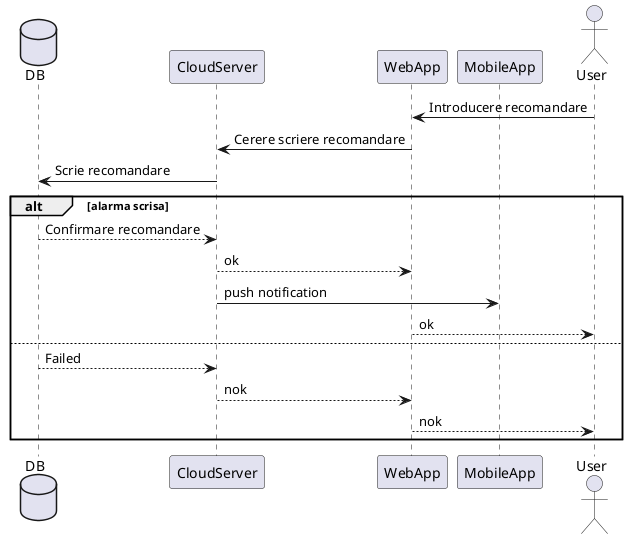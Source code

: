 @startuml creare_recomandare

database DB
participant CloudServer
participant WebApp
participant MobileApp
Actor User

User -> WebApp: Introducere recomandare
WebApp -> CloudServer: Cerere scriere recomandare
CloudServer -> DB: Scrie recomandare

alt alarma scrisa
    DB --> CloudServer: Confirmare recomandare
    CloudServer --> WebApp: ok
    CloudServer -> MobileApp: push notification
    WebApp --> User: ok
else
    DB --> CloudServer: Failed
    CloudServer --> WebApp: nok
    WebApp --> User: nok
end

@enduml